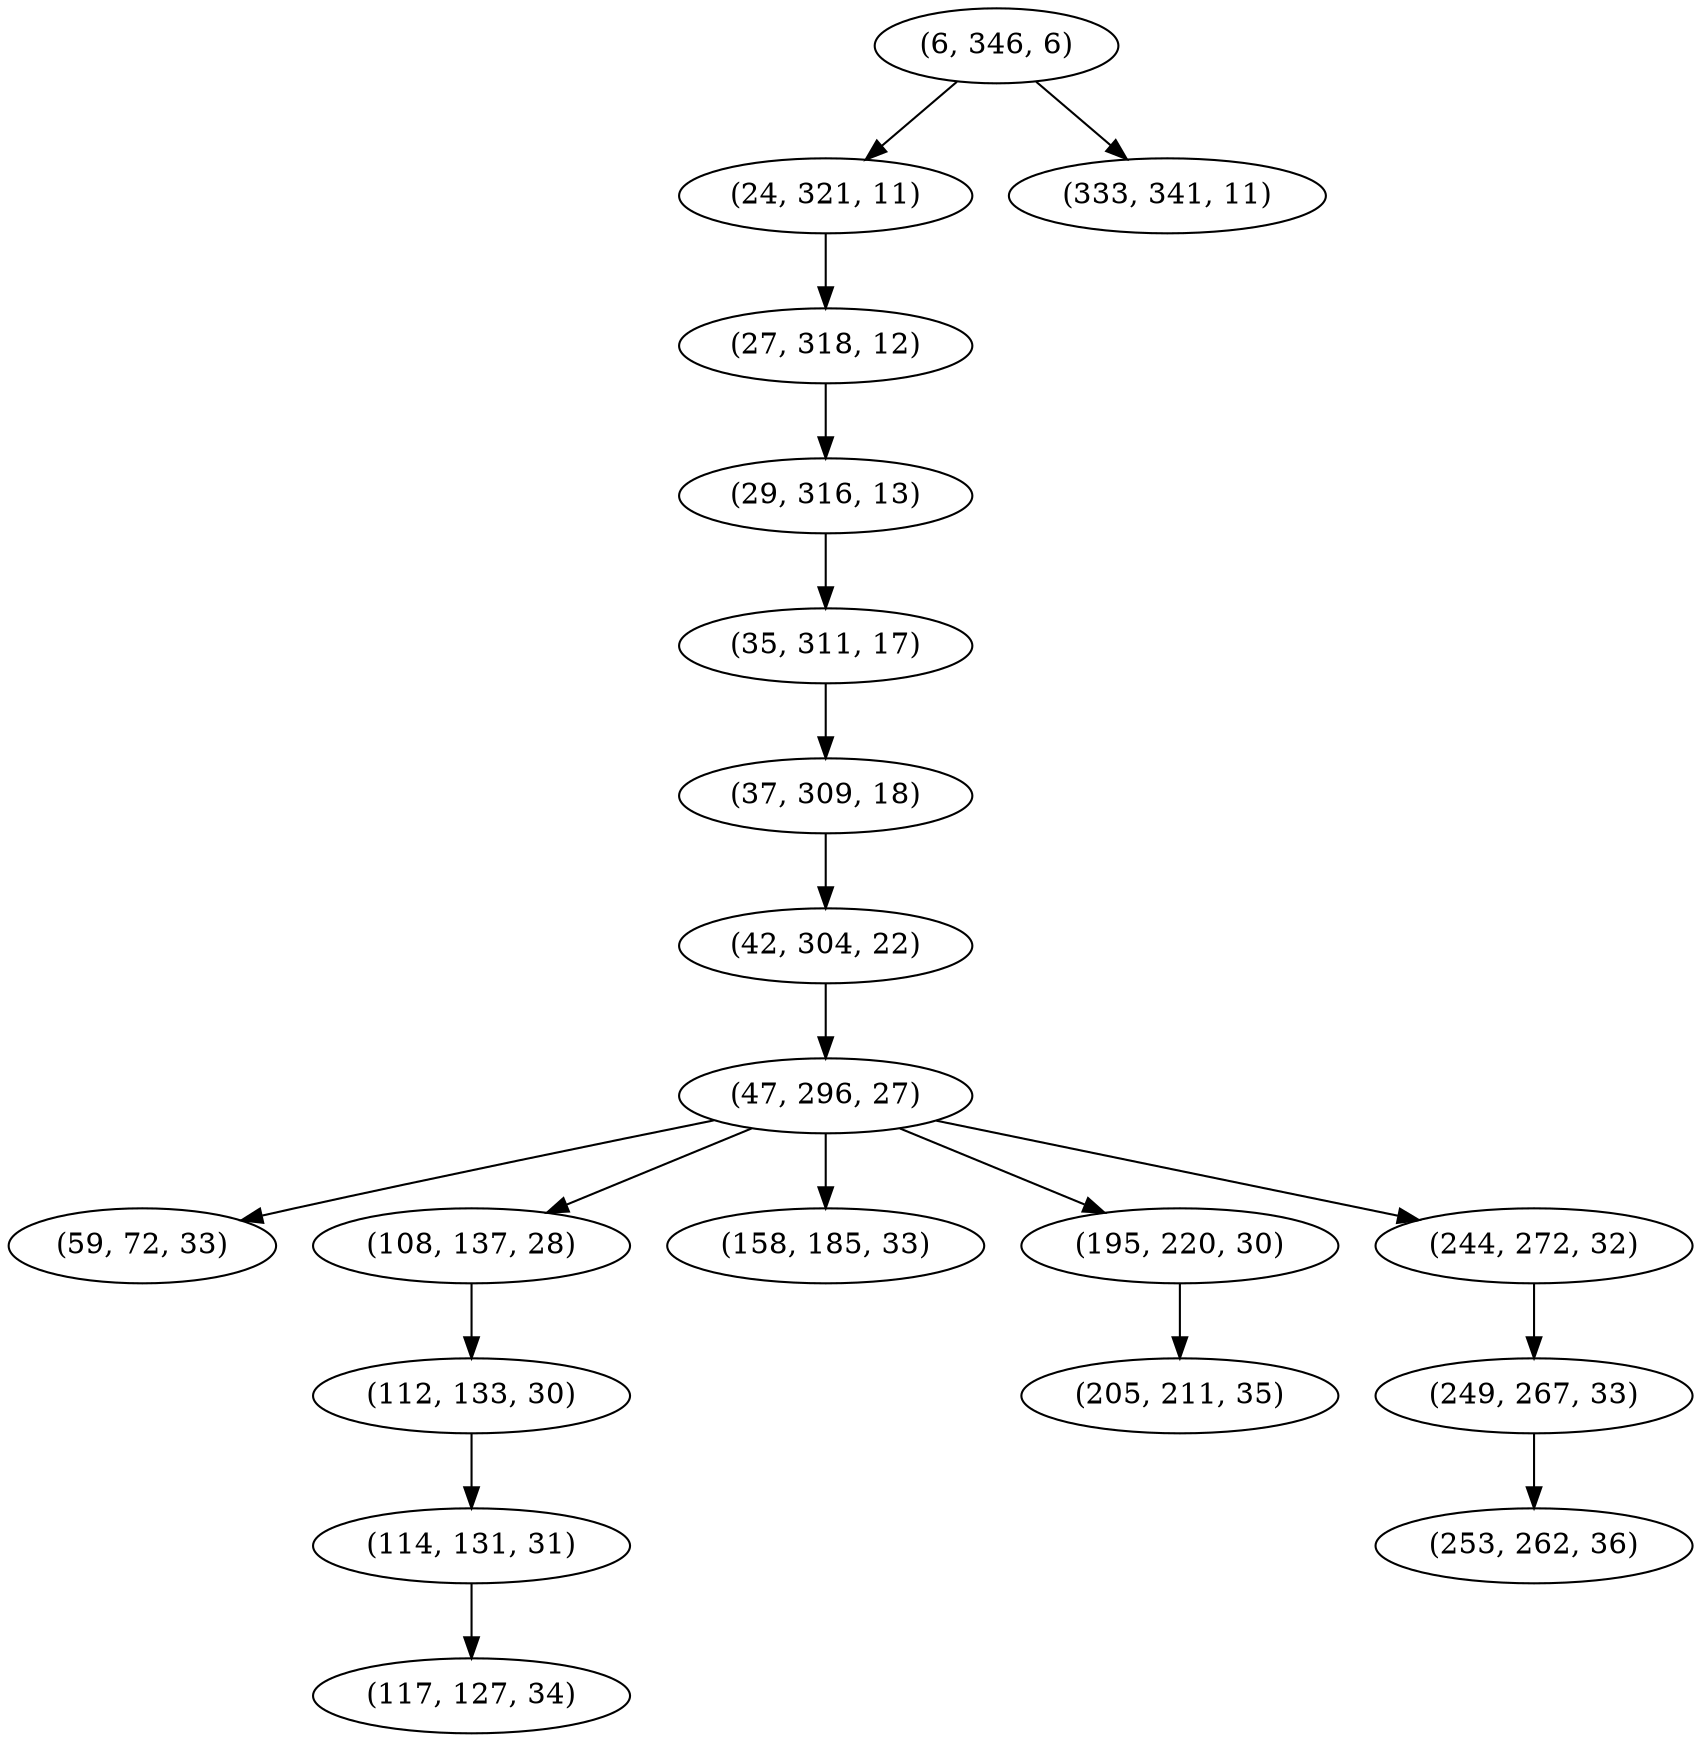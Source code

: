 digraph tree {
    "(6, 346, 6)";
    "(24, 321, 11)";
    "(27, 318, 12)";
    "(29, 316, 13)";
    "(35, 311, 17)";
    "(37, 309, 18)";
    "(42, 304, 22)";
    "(47, 296, 27)";
    "(59, 72, 33)";
    "(108, 137, 28)";
    "(112, 133, 30)";
    "(114, 131, 31)";
    "(117, 127, 34)";
    "(158, 185, 33)";
    "(195, 220, 30)";
    "(205, 211, 35)";
    "(244, 272, 32)";
    "(249, 267, 33)";
    "(253, 262, 36)";
    "(333, 341, 11)";
    "(6, 346, 6)" -> "(24, 321, 11)";
    "(6, 346, 6)" -> "(333, 341, 11)";
    "(24, 321, 11)" -> "(27, 318, 12)";
    "(27, 318, 12)" -> "(29, 316, 13)";
    "(29, 316, 13)" -> "(35, 311, 17)";
    "(35, 311, 17)" -> "(37, 309, 18)";
    "(37, 309, 18)" -> "(42, 304, 22)";
    "(42, 304, 22)" -> "(47, 296, 27)";
    "(47, 296, 27)" -> "(59, 72, 33)";
    "(47, 296, 27)" -> "(108, 137, 28)";
    "(47, 296, 27)" -> "(158, 185, 33)";
    "(47, 296, 27)" -> "(195, 220, 30)";
    "(47, 296, 27)" -> "(244, 272, 32)";
    "(108, 137, 28)" -> "(112, 133, 30)";
    "(112, 133, 30)" -> "(114, 131, 31)";
    "(114, 131, 31)" -> "(117, 127, 34)";
    "(195, 220, 30)" -> "(205, 211, 35)";
    "(244, 272, 32)" -> "(249, 267, 33)";
    "(249, 267, 33)" -> "(253, 262, 36)";
}

